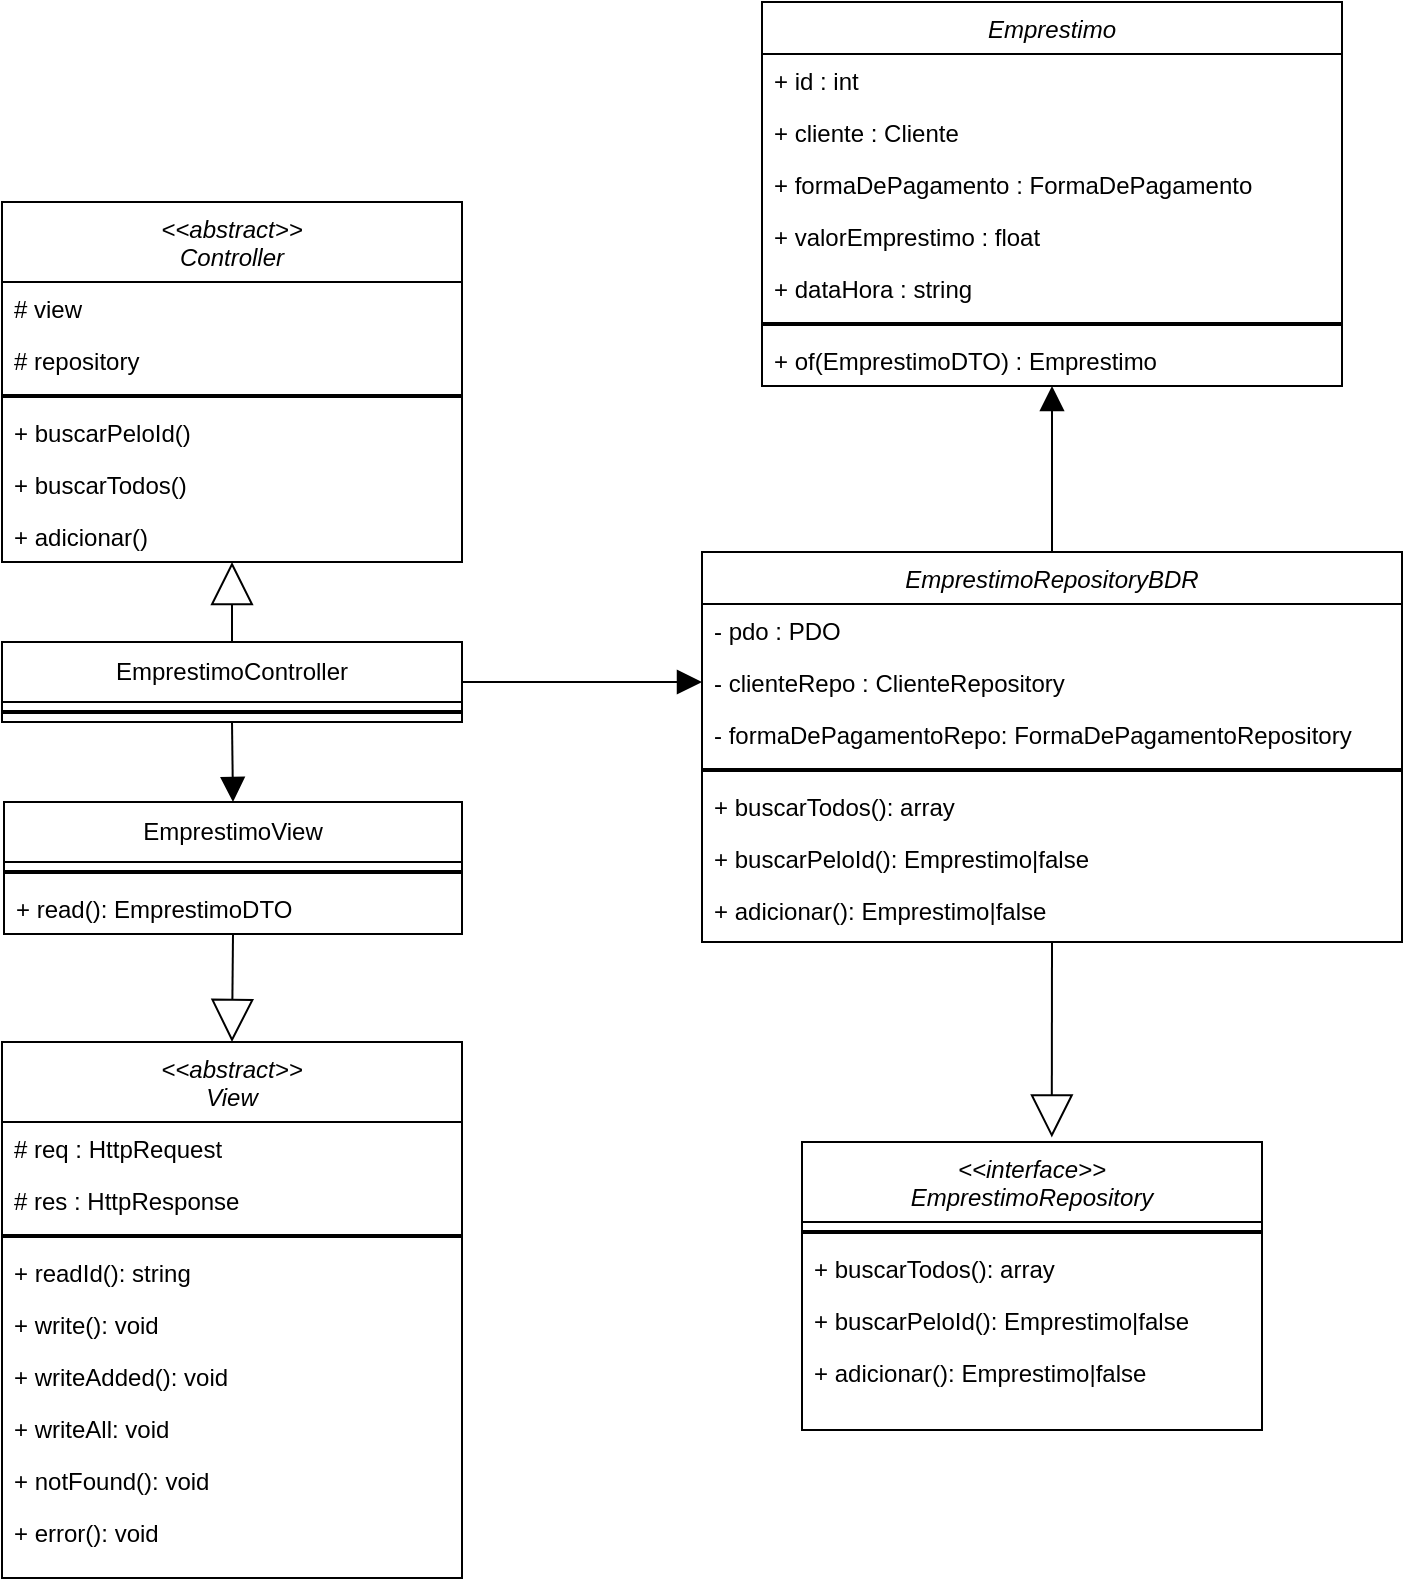 <mxfile version="20.3.0" type="device"><diagram id="C5RBs43oDa-KdzZeNtuy" name="Page-1"><mxGraphModel dx="981" dy="591" grid="1" gridSize="10" guides="1" tooltips="1" connect="1" arrows="1" fold="1" page="1" pageScale="1" pageWidth="827" pageHeight="1169" math="0" shadow="0"><root><mxCell id="WIyWlLk6GJQsqaUBKTNV-0"/><mxCell id="WIyWlLk6GJQsqaUBKTNV-1" parent="WIyWlLk6GJQsqaUBKTNV-0"/><mxCell id="zkfFHV4jXpPFQw0GAbJ--0" value="Emprestimo" style="swimlane;fontStyle=2;align=center;verticalAlign=top;childLayout=stackLayout;horizontal=1;startSize=26;horizontalStack=0;resizeParent=1;resizeLast=0;collapsible=1;marginBottom=0;rounded=0;shadow=0;strokeWidth=1;" parent="WIyWlLk6GJQsqaUBKTNV-1" vertex="1"><mxGeometry x="390" y="120" width="290" height="192" as="geometry"><mxRectangle x="230" y="140" width="160" height="26" as="alternateBounds"/></mxGeometry></mxCell><mxCell id="zkfFHV4jXpPFQw0GAbJ--1" value="+ id : int" style="text;align=left;verticalAlign=top;spacingLeft=4;spacingRight=4;overflow=hidden;rotatable=0;points=[[0,0.5],[1,0.5]];portConstraint=eastwest;" parent="zkfFHV4jXpPFQw0GAbJ--0" vertex="1"><mxGeometry y="26" width="290" height="26" as="geometry"/></mxCell><mxCell id="zkfFHV4jXpPFQw0GAbJ--2" value="+ cliente : Cliente" style="text;align=left;verticalAlign=top;spacingLeft=4;spacingRight=4;overflow=hidden;rotatable=0;points=[[0,0.5],[1,0.5]];portConstraint=eastwest;rounded=0;shadow=0;html=0;" parent="zkfFHV4jXpPFQw0GAbJ--0" vertex="1"><mxGeometry y="52" width="290" height="26" as="geometry"/></mxCell><mxCell id="zkfFHV4jXpPFQw0GAbJ--3" value="+ formaDePagamento : FormaDePagamento" style="text;align=left;verticalAlign=top;spacingLeft=4;spacingRight=4;overflow=hidden;rotatable=0;points=[[0,0.5],[1,0.5]];portConstraint=eastwest;rounded=0;shadow=0;html=0;" parent="zkfFHV4jXpPFQw0GAbJ--0" vertex="1"><mxGeometry y="78" width="290" height="26" as="geometry"/></mxCell><mxCell id="zkfFHV4jXpPFQw0GAbJ--5" value="+ valorEmprestimo : float&#10;" style="text;align=left;verticalAlign=top;spacingLeft=4;spacingRight=4;overflow=hidden;rotatable=0;points=[[0,0.5],[1,0.5]];portConstraint=eastwest;" parent="zkfFHV4jXpPFQw0GAbJ--0" vertex="1"><mxGeometry y="104" width="290" height="26" as="geometry"/></mxCell><mxCell id="FDm9K9OgZXYlGnzYdE6Z-0" value="+ dataHora : string" style="text;align=left;verticalAlign=top;spacingLeft=4;spacingRight=4;overflow=hidden;rotatable=0;points=[[0,0.5],[1,0.5]];portConstraint=eastwest;" parent="zkfFHV4jXpPFQw0GAbJ--0" vertex="1"><mxGeometry y="130" width="290" height="26" as="geometry"/></mxCell><mxCell id="zfqGbD3eHQCys-1M-Mq3-1" value="" style="line;strokeWidth=2;html=1;" vertex="1" parent="zkfFHV4jXpPFQw0GAbJ--0"><mxGeometry y="156" width="290" height="10" as="geometry"/></mxCell><mxCell id="zfqGbD3eHQCys-1M-Mq3-2" value="+ of(EmprestimoDTO) : Emprestimo" style="text;align=left;verticalAlign=top;spacingLeft=4;spacingRight=4;overflow=hidden;rotatable=0;points=[[0,0.5],[1,0.5]];portConstraint=eastwest;" vertex="1" parent="zkfFHV4jXpPFQw0GAbJ--0"><mxGeometry y="166" width="290" height="26" as="geometry"/></mxCell><mxCell id="FDm9K9OgZXYlGnzYdE6Z-1" value="EmprestimoController" style="swimlane;fontStyle=0;childLayout=stackLayout;horizontal=1;startSize=30;horizontalStack=0;resizeParent=1;resizeParentMax=0;resizeLast=0;collapsible=1;marginBottom=0;whiteSpace=wrap;html=1;" parent="WIyWlLk6GJQsqaUBKTNV-1" vertex="1"><mxGeometry x="10" y="440" width="230" height="40" as="geometry"/></mxCell><mxCell id="FDm9K9OgZXYlGnzYdE6Z-5" value="" style="line;strokeWidth=2;html=1;" parent="FDm9K9OgZXYlGnzYdE6Z-1" vertex="1"><mxGeometry y="30" width="230" height="10" as="geometry"/></mxCell><mxCell id="FDm9K9OgZXYlGnzYdE6Z-10" value="" style="endArrow=block;html=1;rounded=0;endFill=0;startSize=20;sourcePerimeterSpacing=20;endSize=19;exitX=0.5;exitY=0;exitDx=0;exitDy=0;entryX=0.5;entryY=1;entryDx=0;entryDy=0;" parent="WIyWlLk6GJQsqaUBKTNV-1" source="FDm9K9OgZXYlGnzYdE6Z-1" target="FDm9K9OgZXYlGnzYdE6Z-13" edge="1"><mxGeometry width="50" height="50" relative="1" as="geometry"><mxPoint x="390" y="460" as="sourcePoint"/><mxPoint x="110" y="310" as="targetPoint"/><Array as="points"/></mxGeometry></mxCell><mxCell id="FDm9K9OgZXYlGnzYdE6Z-13" value="&lt;&lt;abstract&gt;&gt;&#10;Controller" style="swimlane;fontStyle=2;align=center;verticalAlign=top;childLayout=stackLayout;horizontal=1;startSize=40;horizontalStack=0;resizeParent=1;resizeLast=0;collapsible=1;marginBottom=0;rounded=0;shadow=0;strokeWidth=1;" parent="WIyWlLk6GJQsqaUBKTNV-1" vertex="1"><mxGeometry x="10" y="220" width="230" height="180" as="geometry"><mxRectangle x="230" y="140" width="160" height="26" as="alternateBounds"/></mxGeometry></mxCell><mxCell id="FDm9K9OgZXYlGnzYdE6Z-14" value="# view" style="text;align=left;verticalAlign=top;spacingLeft=4;spacingRight=4;overflow=hidden;rotatable=0;points=[[0,0.5],[1,0.5]];portConstraint=eastwest;" parent="FDm9K9OgZXYlGnzYdE6Z-13" vertex="1"><mxGeometry y="40" width="230" height="26" as="geometry"/></mxCell><mxCell id="FDm9K9OgZXYlGnzYdE6Z-15" value="# repository" style="text;align=left;verticalAlign=top;spacingLeft=4;spacingRight=4;overflow=hidden;rotatable=0;points=[[0,0.5],[1,0.5]];portConstraint=eastwest;rounded=0;shadow=0;html=0;" parent="FDm9K9OgZXYlGnzYdE6Z-13" vertex="1"><mxGeometry y="66" width="230" height="26" as="geometry"/></mxCell><mxCell id="FDm9K9OgZXYlGnzYdE6Z-20" value="" style="line;strokeWidth=2;html=1;" parent="FDm9K9OgZXYlGnzYdE6Z-13" vertex="1"><mxGeometry y="92" width="230" height="10" as="geometry"/></mxCell><mxCell id="FDm9K9OgZXYlGnzYdE6Z-17" value="+ buscarPeloId() " style="text;align=left;verticalAlign=top;spacingLeft=4;spacingRight=4;overflow=hidden;rotatable=0;points=[[0,0.5],[1,0.5]];portConstraint=eastwest;" parent="FDm9K9OgZXYlGnzYdE6Z-13" vertex="1"><mxGeometry y="102" width="230" height="26" as="geometry"/></mxCell><mxCell id="FDm9K9OgZXYlGnzYdE6Z-18" value="+ buscarTodos()" style="text;align=left;verticalAlign=top;spacingLeft=4;spacingRight=4;overflow=hidden;rotatable=0;points=[[0,0.5],[1,0.5]];portConstraint=eastwest;" parent="FDm9K9OgZXYlGnzYdE6Z-13" vertex="1"><mxGeometry y="128" width="230" height="26" as="geometry"/></mxCell><mxCell id="FDm9K9OgZXYlGnzYdE6Z-21" value="+ adicionar()" style="text;align=left;verticalAlign=top;spacingLeft=4;spacingRight=4;overflow=hidden;rotatable=0;points=[[0,0.5],[1,0.5]];portConstraint=eastwest;" parent="FDm9K9OgZXYlGnzYdE6Z-13" vertex="1"><mxGeometry y="154" width="230" height="26" as="geometry"/></mxCell><mxCell id="FDm9K9OgZXYlGnzYdE6Z-26" value="&lt;&lt;abstract&gt;&gt;&#10;View" style="swimlane;fontStyle=2;align=center;verticalAlign=top;childLayout=stackLayout;horizontal=1;startSize=40;horizontalStack=0;resizeParent=1;resizeLast=0;collapsible=1;marginBottom=0;rounded=0;shadow=0;strokeWidth=1;" parent="WIyWlLk6GJQsqaUBKTNV-1" vertex="1"><mxGeometry x="10" y="640" width="230" height="268" as="geometry"><mxRectangle x="230" y="140" width="160" height="26" as="alternateBounds"/></mxGeometry></mxCell><mxCell id="FDm9K9OgZXYlGnzYdE6Z-27" value="# req : HttpRequest" style="text;align=left;verticalAlign=top;spacingLeft=4;spacingRight=4;overflow=hidden;rotatable=0;points=[[0,0.5],[1,0.5]];portConstraint=eastwest;" parent="FDm9K9OgZXYlGnzYdE6Z-26" vertex="1"><mxGeometry y="40" width="230" height="26" as="geometry"/></mxCell><mxCell id="FDm9K9OgZXYlGnzYdE6Z-28" value="# res : HttpResponse" style="text;align=left;verticalAlign=top;spacingLeft=4;spacingRight=4;overflow=hidden;rotatable=0;points=[[0,0.5],[1,0.5]];portConstraint=eastwest;rounded=0;shadow=0;html=0;" parent="FDm9K9OgZXYlGnzYdE6Z-26" vertex="1"><mxGeometry y="66" width="230" height="26" as="geometry"/></mxCell><mxCell id="FDm9K9OgZXYlGnzYdE6Z-30" value="" style="line;strokeWidth=2;html=1;" parent="FDm9K9OgZXYlGnzYdE6Z-26" vertex="1"><mxGeometry y="92" width="230" height="10" as="geometry"/></mxCell><mxCell id="FDm9K9OgZXYlGnzYdE6Z-33" value="+ readId(): string" style="text;align=left;verticalAlign=top;spacingLeft=4;spacingRight=4;overflow=hidden;rotatable=0;points=[[0,0.5],[1,0.5]];portConstraint=eastwest;" parent="FDm9K9OgZXYlGnzYdE6Z-26" vertex="1"><mxGeometry y="102" width="230" height="26" as="geometry"/></mxCell><mxCell id="FDm9K9OgZXYlGnzYdE6Z-31" value="+ write(): void " style="text;align=left;verticalAlign=top;spacingLeft=4;spacingRight=4;overflow=hidden;rotatable=0;points=[[0,0.5],[1,0.5]];portConstraint=eastwest;" parent="FDm9K9OgZXYlGnzYdE6Z-26" vertex="1"><mxGeometry y="128" width="230" height="26" as="geometry"/></mxCell><mxCell id="FDm9K9OgZXYlGnzYdE6Z-32" value="+ writeAdded(): void" style="text;align=left;verticalAlign=top;spacingLeft=4;spacingRight=4;overflow=hidden;rotatable=0;points=[[0,0.5],[1,0.5]];portConstraint=eastwest;" parent="FDm9K9OgZXYlGnzYdE6Z-26" vertex="1"><mxGeometry y="154" width="230" height="26" as="geometry"/></mxCell><mxCell id="FDm9K9OgZXYlGnzYdE6Z-36" value="+ writeAll: void" style="text;align=left;verticalAlign=top;spacingLeft=4;spacingRight=4;overflow=hidden;rotatable=0;points=[[0,0.5],[1,0.5]];portConstraint=eastwest;" parent="FDm9K9OgZXYlGnzYdE6Z-26" vertex="1"><mxGeometry y="180" width="230" height="26" as="geometry"/></mxCell><mxCell id="FDm9K9OgZXYlGnzYdE6Z-34" value="+ notFound(): void" style="text;align=left;verticalAlign=top;spacingLeft=4;spacingRight=4;overflow=hidden;rotatable=0;points=[[0,0.5],[1,0.5]];portConstraint=eastwest;" parent="FDm9K9OgZXYlGnzYdE6Z-26" vertex="1"><mxGeometry y="206" width="230" height="26" as="geometry"/></mxCell><mxCell id="FDm9K9OgZXYlGnzYdE6Z-35" value="+ error(): void" style="text;align=left;verticalAlign=top;spacingLeft=4;spacingRight=4;overflow=hidden;rotatable=0;points=[[0,0.5],[1,0.5]];portConstraint=eastwest;" parent="FDm9K9OgZXYlGnzYdE6Z-26" vertex="1"><mxGeometry y="232" width="230" height="26" as="geometry"/></mxCell><mxCell id="FDm9K9OgZXYlGnzYdE6Z-37" value="EmprestimoView" style="swimlane;fontStyle=0;childLayout=stackLayout;horizontal=1;startSize=30;horizontalStack=0;resizeParent=1;resizeParentMax=0;resizeLast=0;collapsible=1;marginBottom=0;whiteSpace=wrap;html=1;" parent="WIyWlLk6GJQsqaUBKTNV-1" vertex="1"><mxGeometry x="11" y="520" width="229" height="66" as="geometry"/></mxCell><mxCell id="FDm9K9OgZXYlGnzYdE6Z-38" value="" style="line;strokeWidth=2;html=1;" parent="FDm9K9OgZXYlGnzYdE6Z-37" vertex="1"><mxGeometry y="30" width="229" height="10" as="geometry"/></mxCell><mxCell id="zfqGbD3eHQCys-1M-Mq3-0" value="+ read(): EmprestimoDTO" style="text;align=left;verticalAlign=top;spacingLeft=4;spacingRight=4;overflow=hidden;rotatable=0;points=[[0,0.5],[1,0.5]];portConstraint=eastwest;" vertex="1" parent="FDm9K9OgZXYlGnzYdE6Z-37"><mxGeometry y="40" width="229" height="26" as="geometry"/></mxCell><mxCell id="FDm9K9OgZXYlGnzYdE6Z-39" value="" style="endArrow=block;html=1;rounded=0;endFill=0;startSize=20;sourcePerimeterSpacing=20;endSize=19;exitX=0.5;exitY=1;exitDx=0;exitDy=0;entryX=0.5;entryY=0;entryDx=0;entryDy=0;" parent="WIyWlLk6GJQsqaUBKTNV-1" source="FDm9K9OgZXYlGnzYdE6Z-37" target="FDm9K9OgZXYlGnzYdE6Z-26" edge="1"><mxGeometry width="50" height="50" relative="1" as="geometry"><mxPoint x="360" y="710" as="sourcePoint"/><mxPoint x="180" y="590" as="targetPoint"/><Array as="points"/></mxGeometry></mxCell><mxCell id="FDm9K9OgZXYlGnzYdE6Z-40" value="&lt;&lt;interface&gt;&gt;&#10;EmprestimoRepository" style="swimlane;fontStyle=2;align=center;verticalAlign=top;childLayout=stackLayout;horizontal=1;startSize=40;horizontalStack=0;resizeParent=1;resizeLast=0;collapsible=1;marginBottom=0;rounded=0;shadow=0;strokeWidth=1;" parent="WIyWlLk6GJQsqaUBKTNV-1" vertex="1"><mxGeometry x="410" y="690" width="230" height="144" as="geometry"><mxRectangle x="230" y="140" width="160" height="26" as="alternateBounds"/></mxGeometry></mxCell><mxCell id="FDm9K9OgZXYlGnzYdE6Z-43" value="" style="line;strokeWidth=2;html=1;" parent="FDm9K9OgZXYlGnzYdE6Z-40" vertex="1"><mxGeometry y="40" width="230" height="10" as="geometry"/></mxCell><mxCell id="FDm9K9OgZXYlGnzYdE6Z-44" value="+ buscarTodos(): array" style="text;align=left;verticalAlign=top;spacingLeft=4;spacingRight=4;overflow=hidden;rotatable=0;points=[[0,0.5],[1,0.5]];portConstraint=eastwest;" parent="FDm9K9OgZXYlGnzYdE6Z-40" vertex="1"><mxGeometry y="50" width="230" height="26" as="geometry"/></mxCell><mxCell id="FDm9K9OgZXYlGnzYdE6Z-45" value="+ buscarPeloId(): Emprestimo|false" style="text;align=left;verticalAlign=top;spacingLeft=4;spacingRight=4;overflow=hidden;rotatable=0;points=[[0,0.5],[1,0.5]];portConstraint=eastwest;" parent="FDm9K9OgZXYlGnzYdE6Z-40" vertex="1"><mxGeometry y="76" width="230" height="26" as="geometry"/></mxCell><mxCell id="FDm9K9OgZXYlGnzYdE6Z-46" value="+ adicionar(): Emprestimo|false" style="text;align=left;verticalAlign=top;spacingLeft=4;spacingRight=4;overflow=hidden;rotatable=0;points=[[0,0.5],[1,0.5]];portConstraint=eastwest;" parent="FDm9K9OgZXYlGnzYdE6Z-40" vertex="1"><mxGeometry y="102" width="230" height="26" as="geometry"/></mxCell><mxCell id="FDm9K9OgZXYlGnzYdE6Z-50" value="EmprestimoRepositoryBDR" style="swimlane;fontStyle=2;align=center;verticalAlign=top;childLayout=stackLayout;horizontal=1;startSize=26;horizontalStack=0;resizeParent=1;resizeLast=0;collapsible=1;marginBottom=0;rounded=0;shadow=0;strokeWidth=1;" parent="WIyWlLk6GJQsqaUBKTNV-1" vertex="1"><mxGeometry x="360" y="395" width="350" height="195" as="geometry"><mxRectangle x="230" y="140" width="160" height="26" as="alternateBounds"/></mxGeometry></mxCell><mxCell id="FDm9K9OgZXYlGnzYdE6Z-51" value="- pdo : PDO" style="text;align=left;verticalAlign=top;spacingLeft=4;spacingRight=4;overflow=hidden;rotatable=0;points=[[0,0.5],[1,0.5]];portConstraint=eastwest;" parent="FDm9K9OgZXYlGnzYdE6Z-50" vertex="1"><mxGeometry y="26" width="350" height="26" as="geometry"/></mxCell><mxCell id="FDm9K9OgZXYlGnzYdE6Z-52" value="- clienteRepo : ClienteRepository" style="text;align=left;verticalAlign=top;spacingLeft=4;spacingRight=4;overflow=hidden;rotatable=0;points=[[0,0.5],[1,0.5]];portConstraint=eastwest;rounded=0;shadow=0;html=0;" parent="FDm9K9OgZXYlGnzYdE6Z-50" vertex="1"><mxGeometry y="52" width="350" height="26" as="geometry"/></mxCell><mxCell id="FDm9K9OgZXYlGnzYdE6Z-53" value="- formaDePagamentoRepo: FormaDePagamentoRepository" style="text;align=left;verticalAlign=top;spacingLeft=4;spacingRight=4;overflow=hidden;rotatable=0;points=[[0,0.5],[1,0.5]];portConstraint=eastwest;rounded=0;shadow=0;html=0;" parent="FDm9K9OgZXYlGnzYdE6Z-50" vertex="1"><mxGeometry y="78" width="350" height="26" as="geometry"/></mxCell><mxCell id="FDm9K9OgZXYlGnzYdE6Z-54" value="" style="line;strokeWidth=2;html=1;" parent="FDm9K9OgZXYlGnzYdE6Z-50" vertex="1"><mxGeometry y="104" width="350" height="10" as="geometry"/></mxCell><mxCell id="FDm9K9OgZXYlGnzYdE6Z-57" value="+ buscarTodos(): array" style="text;align=left;verticalAlign=top;spacingLeft=4;spacingRight=4;overflow=hidden;rotatable=0;points=[[0,0.5],[1,0.5]];portConstraint=eastwest;" parent="FDm9K9OgZXYlGnzYdE6Z-50" vertex="1"><mxGeometry y="114" width="350" height="26" as="geometry"/></mxCell><mxCell id="FDm9K9OgZXYlGnzYdE6Z-56" value="+ buscarPeloId(): Emprestimo|false" style="text;align=left;verticalAlign=top;spacingLeft=4;spacingRight=4;overflow=hidden;rotatable=0;points=[[0,0.5],[1,0.5]];portConstraint=eastwest;" parent="FDm9K9OgZXYlGnzYdE6Z-50" vertex="1"><mxGeometry y="140" width="350" height="26" as="geometry"/></mxCell><mxCell id="FDm9K9OgZXYlGnzYdE6Z-58" value="+ adicionar(): Emprestimo|false" style="text;align=left;verticalAlign=top;spacingLeft=4;spacingRight=4;overflow=hidden;rotatable=0;points=[[0,0.5],[1,0.5]];portConstraint=eastwest;" parent="FDm9K9OgZXYlGnzYdE6Z-50" vertex="1"><mxGeometry y="166" width="350" height="26" as="geometry"/></mxCell><mxCell id="FDm9K9OgZXYlGnzYdE6Z-59" value="" style="endArrow=block;html=1;rounded=0;endFill=1;startSize=20;sourcePerimeterSpacing=20;endSize=10;exitX=1;exitY=0.5;exitDx=0;exitDy=0;entryX=0;entryY=0.5;entryDx=0;entryDy=0;" parent="WIyWlLk6GJQsqaUBKTNV-1" source="FDm9K9OgZXYlGnzYdE6Z-1" target="FDm9K9OgZXYlGnzYdE6Z-52" edge="1"><mxGeometry width="50" height="50" relative="1" as="geometry"><mxPoint x="300" y="600" as="sourcePoint"/><mxPoint x="300" y="490" as="targetPoint"/><Array as="points"/></mxGeometry></mxCell><mxCell id="FDm9K9OgZXYlGnzYdE6Z-60" value="" style="endArrow=block;html=1;rounded=0;endFill=1;startSize=20;sourcePerimeterSpacing=20;endSize=10;exitX=0.5;exitY=0;exitDx=0;exitDy=0;entryX=0.5;entryY=1;entryDx=0;entryDy=0;" parent="WIyWlLk6GJQsqaUBKTNV-1" source="FDm9K9OgZXYlGnzYdE6Z-50" target="zkfFHV4jXpPFQw0GAbJ--0" edge="1"><mxGeometry width="50" height="50" relative="1" as="geometry"><mxPoint x="254" y="320" as="sourcePoint"/><mxPoint x="604" y="260" as="targetPoint"/><Array as="points"/></mxGeometry></mxCell><mxCell id="FDm9K9OgZXYlGnzYdE6Z-61" value="" style="endArrow=block;html=1;rounded=0;endFill=1;startSize=20;sourcePerimeterSpacing=20;endSize=10;entryX=0.5;entryY=0;entryDx=0;entryDy=0;exitX=0.5;exitY=1;exitDx=0;exitDy=0;" parent="WIyWlLk6GJQsqaUBKTNV-1" source="FDm9K9OgZXYlGnzYdE6Z-1" edge="1" target="FDm9K9OgZXYlGnzYdE6Z-37"><mxGeometry width="50" height="50" relative="1" as="geometry"><mxPoint x="140" y="500" as="sourcePoint"/><mxPoint x="117" y="600" as="targetPoint"/><Array as="points"/></mxGeometry></mxCell><mxCell id="FDm9K9OgZXYlGnzYdE6Z-62" value="" style="endArrow=block;html=1;rounded=0;endFill=0;startSize=20;sourcePerimeterSpacing=20;endSize=19;entryX=0.543;entryY=-0.016;entryDx=0;entryDy=0;entryPerimeter=0;exitX=0.5;exitY=1;exitDx=0;exitDy=0;" parent="WIyWlLk6GJQsqaUBKTNV-1" source="FDm9K9OgZXYlGnzYdE6Z-50" target="FDm9K9OgZXYlGnzYdE6Z-40" edge="1"><mxGeometry width="50" height="50" relative="1" as="geometry"><mxPoint x="605" y="610" as="sourcePoint"/><mxPoint x="380" y="640" as="targetPoint"/><Array as="points"/></mxGeometry></mxCell></root></mxGraphModel></diagram></mxfile>
